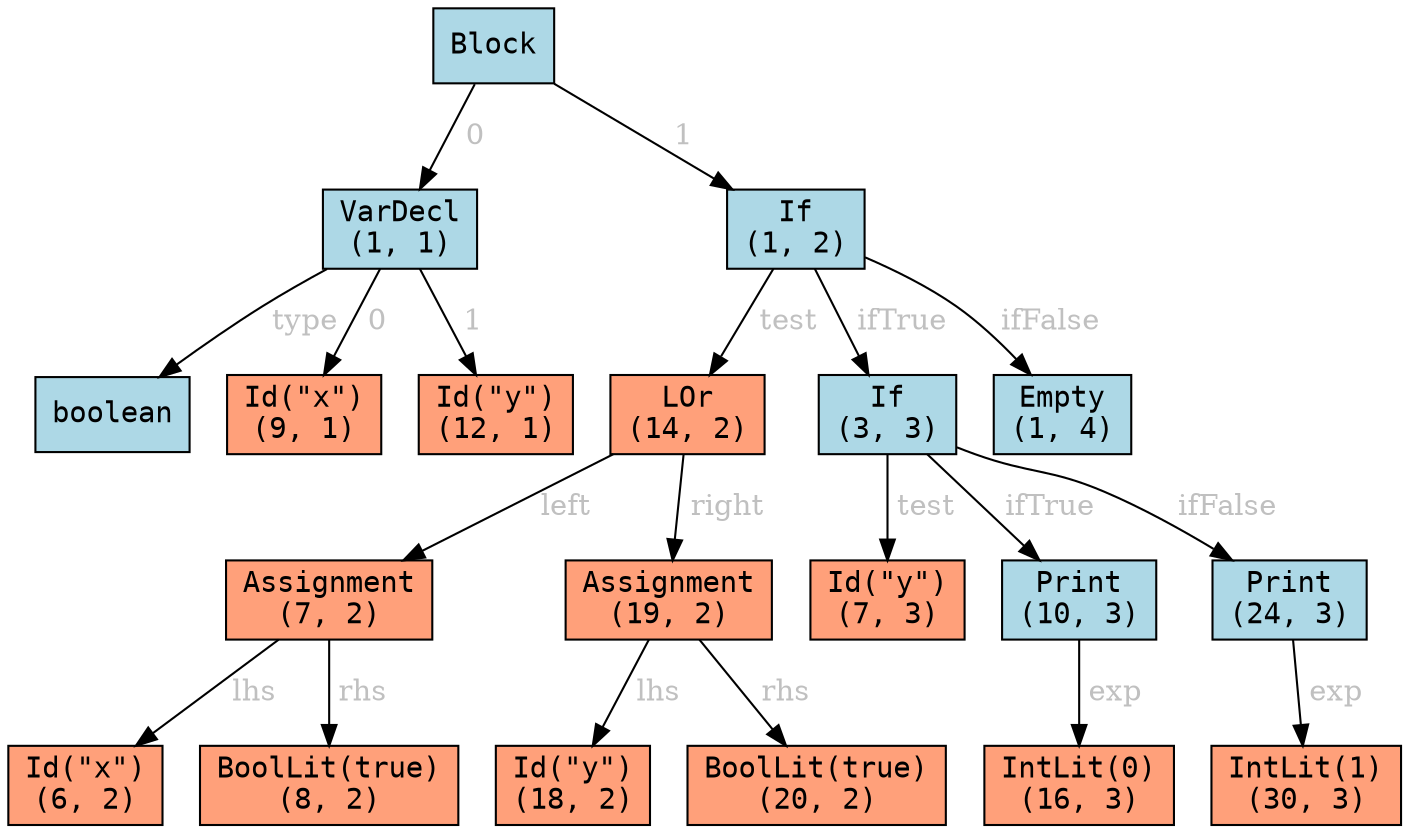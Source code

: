 digraph AST {
node [shape=box style=filled fontname=Courier];
0[label="Block" fillcolor="lightblue"];0 -> 1[label=" 0", fontcolor="gray"];
1[label="VarDecl\n(1, 1)" fillcolor="lightblue"];1 -> 2[label=" type", fontcolor="gray"];
2[label="boolean" fillcolor="lightblue"];1 -> 3[label=" 0", fontcolor="gray"];
3[label="Id(\"x\")\n(9, 1)" fillcolor="lightsalmon"];1 -> 4[label=" 1", fontcolor="gray"];
4[label="Id(\"y\")\n(12, 1)" fillcolor="lightsalmon"];0 -> 5[label=" 1", fontcolor="gray"];
5[label="If\n(1, 2)" fillcolor="lightblue"];5 -> 6[label=" test", fontcolor="gray"];
6[label="LOr\n(14, 2)" fillcolor="lightsalmon"];6 -> 7[label=" left", fontcolor="gray"];
7[label="Assignment\n(7, 2)" fillcolor="lightsalmon"];7 -> 8[label=" lhs", fontcolor="gray"];
8[label="Id(\"x\")\n(6, 2)" fillcolor="lightsalmon"];7 -> 9[label=" rhs", fontcolor="gray"];
9[label="BoolLit(true)\n(8, 2)" fillcolor="lightsalmon"];6 -> 10[label=" right", fontcolor="gray"];
10[label="Assignment\n(19, 2)" fillcolor="lightsalmon"];10 -> 11[label=" lhs", fontcolor="gray"];
11[label="Id(\"y\")\n(18, 2)" fillcolor="lightsalmon"];10 -> 12[label=" rhs", fontcolor="gray"];
12[label="BoolLit(true)\n(20, 2)" fillcolor="lightsalmon"];5 -> 13[label=" ifTrue", fontcolor="gray"];
13[label="If\n(3, 3)" fillcolor="lightblue"];13 -> 14[label=" test", fontcolor="gray"];
14[label="Id(\"y\")\n(7, 3)" fillcolor="lightsalmon"];13 -> 15[label=" ifTrue", fontcolor="gray"];
15[label="Print\n(10, 3)" fillcolor="lightblue"];15 -> 16[label=" exp", fontcolor="gray"];
16[label="IntLit(0)\n(16, 3)" fillcolor="lightsalmon"];13 -> 17[label=" ifFalse", fontcolor="gray"];
17[label="Print\n(24, 3)" fillcolor="lightblue"];17 -> 18[label=" exp", fontcolor="gray"];
18[label="IntLit(1)\n(30, 3)" fillcolor="lightsalmon"];5 -> 19[label=" ifFalse", fontcolor="gray"];
19[label="Empty\n(1, 4)" fillcolor="lightblue"];}
